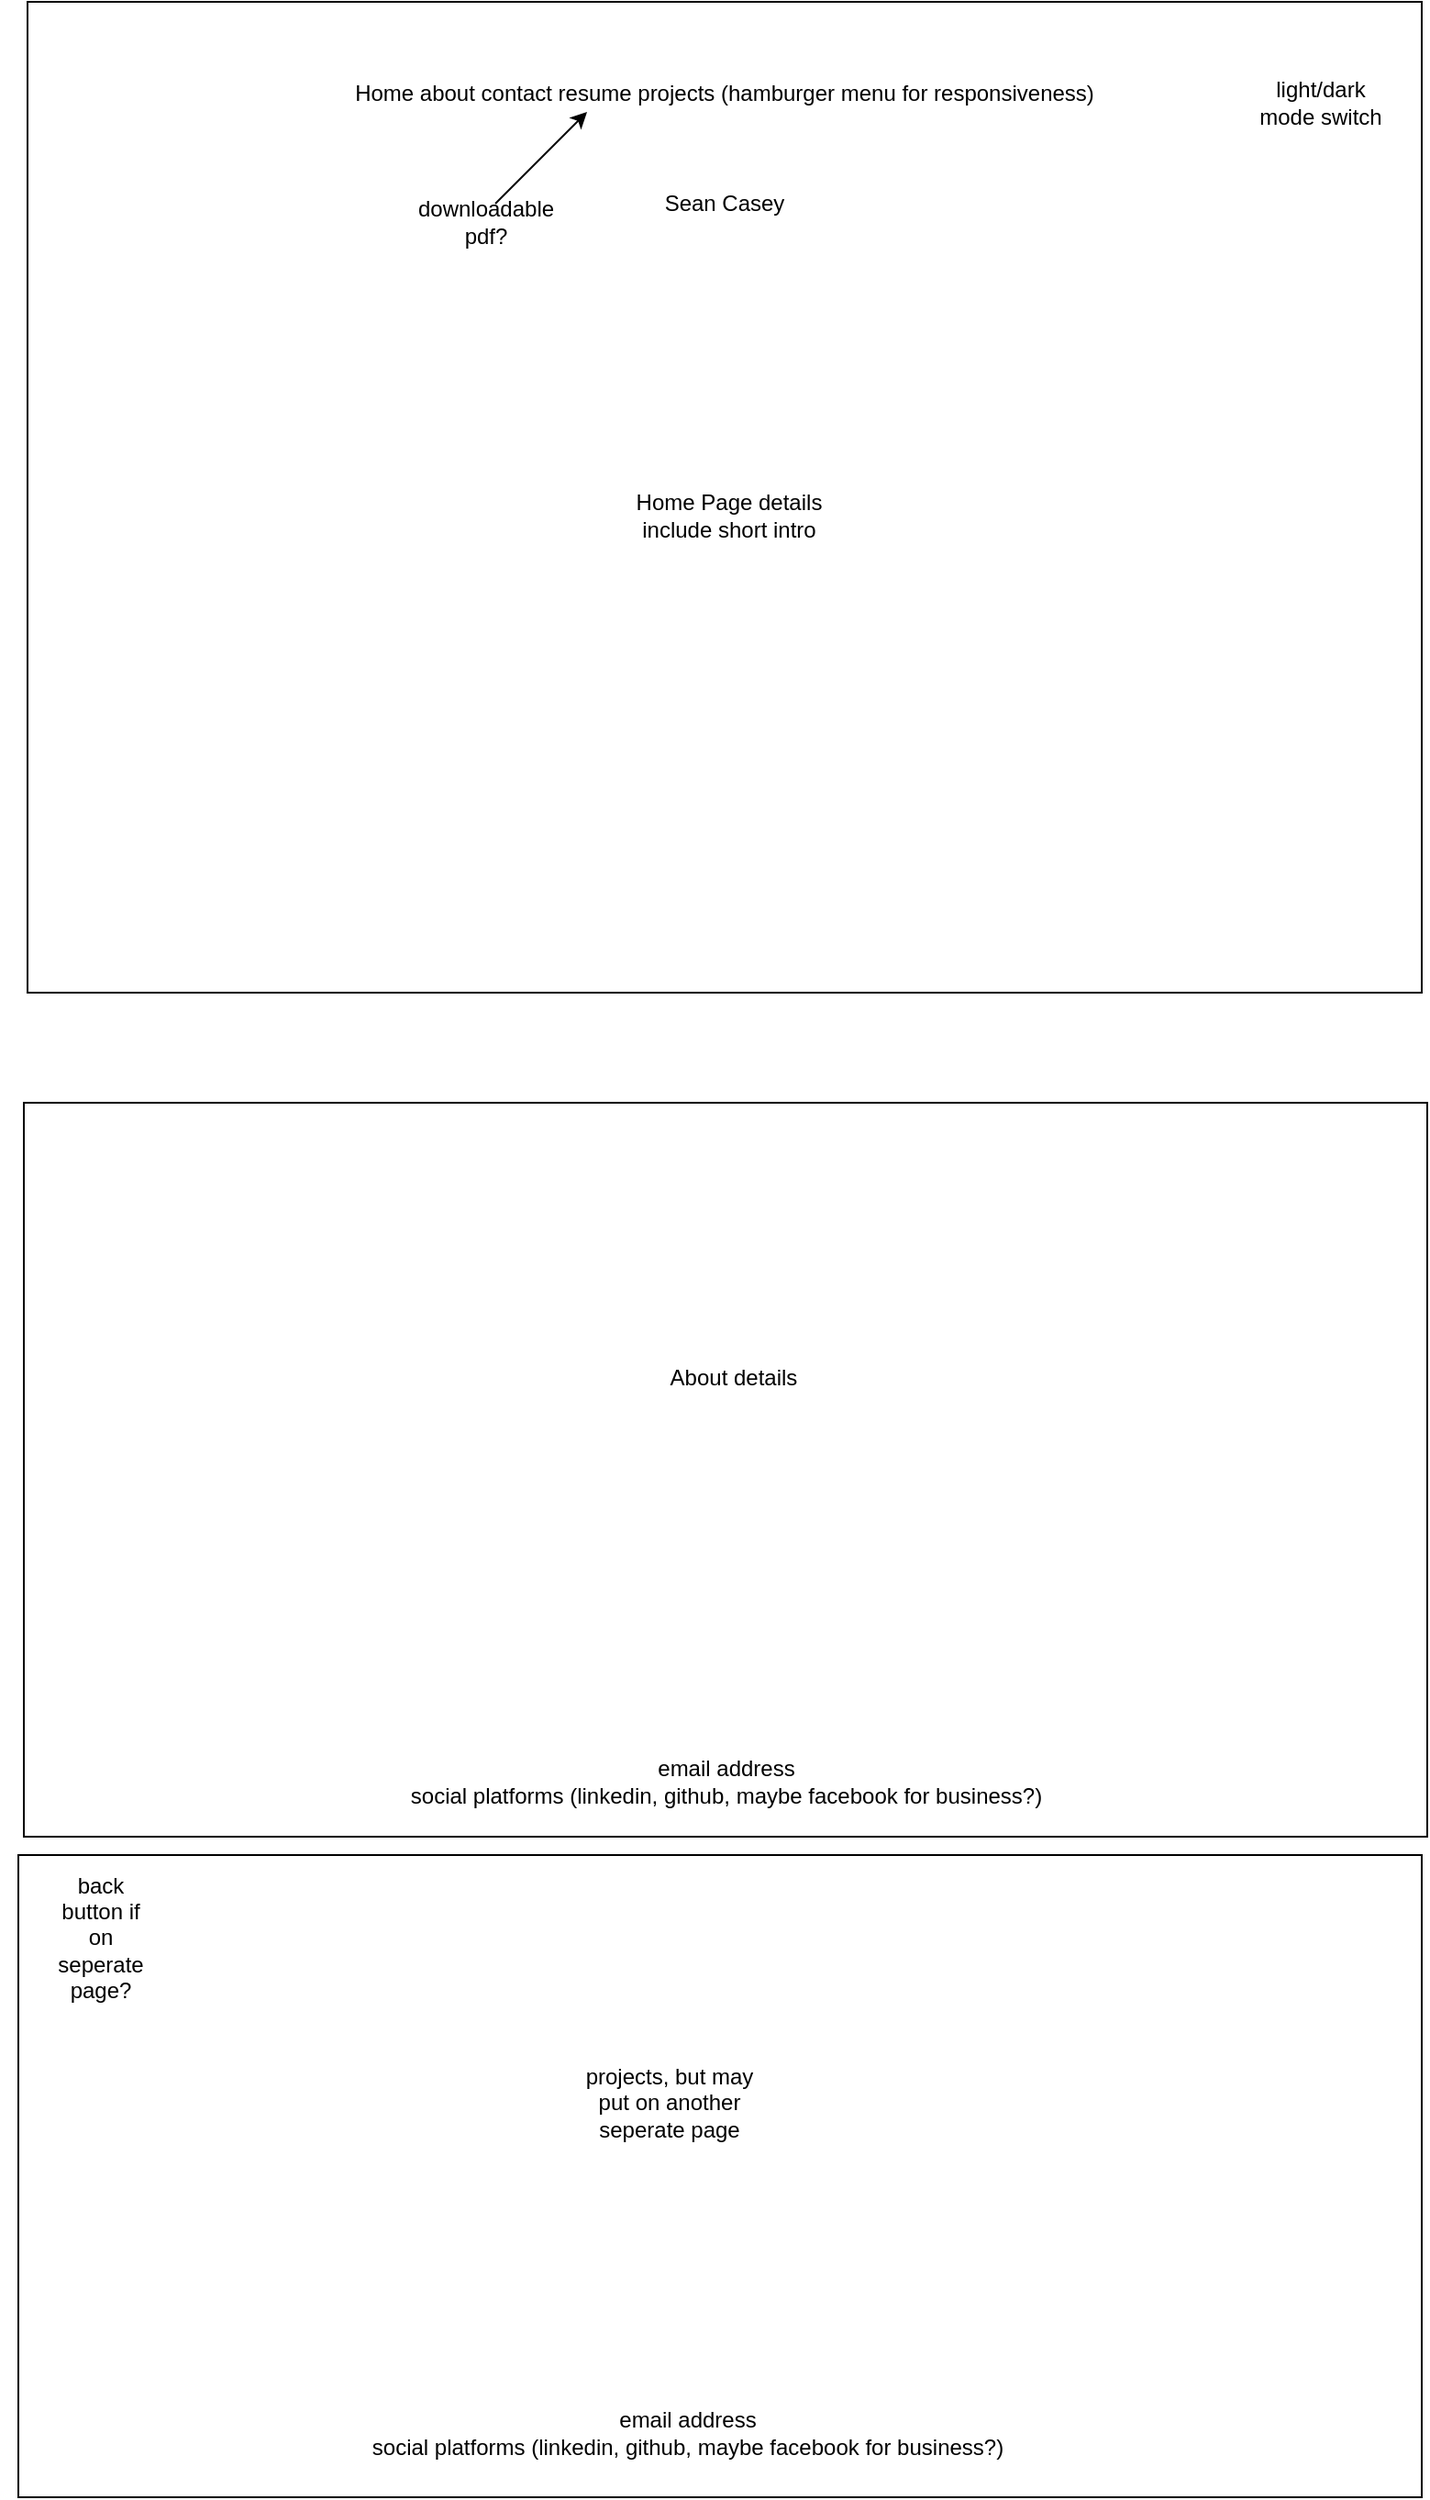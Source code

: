 <mxfile version="14.5.6" type="github">
  <diagram id="OXvwbAZ5lMVRYjDM6E-u" name="Page-1">
    <mxGraphModel dx="1422" dy="794" grid="1" gridSize="10" guides="1" tooltips="1" connect="1" arrows="1" fold="1" page="1" pageScale="1" pageWidth="850" pageHeight="1100" math="0" shadow="0">
      <root>
        <mxCell id="0" />
        <mxCell id="1" parent="0" />
        <mxCell id="8EaxrFjU9DnUJVwzOqVJ-1" value="" style="rounded=0;whiteSpace=wrap;html=1;" vertex="1" parent="1">
          <mxGeometry x="45" width="760" height="540" as="geometry" />
        </mxCell>
        <mxCell id="8EaxrFjU9DnUJVwzOqVJ-2" value="Home about contact resume projects (hamburger menu for responsiveness)" style="text;html=1;strokeColor=none;fillColor=none;align=center;verticalAlign=middle;whiteSpace=wrap;rounded=0;" vertex="1" parent="1">
          <mxGeometry x="50" y="30" width="750" height="40" as="geometry" />
        </mxCell>
        <mxCell id="8EaxrFjU9DnUJVwzOqVJ-4" value="Sean Casey" style="text;html=1;strokeColor=none;fillColor=none;align=center;verticalAlign=middle;whiteSpace=wrap;rounded=0;" vertex="1" parent="1">
          <mxGeometry x="390" y="100" width="70" height="20" as="geometry" />
        </mxCell>
        <mxCell id="8EaxrFjU9DnUJVwzOqVJ-5" value="Home Page details&lt;br&gt;include short intro" style="text;html=1;strokeColor=none;fillColor=none;align=center;verticalAlign=middle;whiteSpace=wrap;rounded=0;" vertex="1" parent="1">
          <mxGeometry x="290" y="220" width="275" height="120" as="geometry" />
        </mxCell>
        <mxCell id="8EaxrFjU9DnUJVwzOqVJ-6" value="light/dark mode switch" style="text;html=1;strokeColor=none;fillColor=none;align=center;verticalAlign=middle;whiteSpace=wrap;rounded=0;" vertex="1" parent="1">
          <mxGeometry x="710" y="40" width="80" height="30" as="geometry" />
        </mxCell>
        <mxCell id="8EaxrFjU9DnUJVwzOqVJ-7" value="" style="rounded=0;whiteSpace=wrap;html=1;" vertex="1" parent="1">
          <mxGeometry x="43" y="600" width="765" height="400" as="geometry" />
        </mxCell>
        <mxCell id="8EaxrFjU9DnUJVwzOqVJ-8" value="About details" style="text;html=1;strokeColor=none;fillColor=none;align=center;verticalAlign=middle;whiteSpace=wrap;rounded=0;" vertex="1" parent="1">
          <mxGeometry x="390" y="720" width="80" height="60" as="geometry" />
        </mxCell>
        <mxCell id="8EaxrFjU9DnUJVwzOqVJ-9" value="" style="endArrow=classic;html=1;" edge="1" parent="1">
          <mxGeometry width="50" height="50" relative="1" as="geometry">
            <mxPoint x="300" y="110" as="sourcePoint" />
            <mxPoint x="350" y="60" as="targetPoint" />
          </mxGeometry>
        </mxCell>
        <mxCell id="8EaxrFjU9DnUJVwzOqVJ-11" value="downloadable pdf?" style="text;html=1;strokeColor=none;fillColor=none;align=center;verticalAlign=middle;whiteSpace=wrap;rounded=0;" vertex="1" parent="1">
          <mxGeometry x="260" y="110" width="70" height="20" as="geometry" />
        </mxCell>
        <mxCell id="8EaxrFjU9DnUJVwzOqVJ-12" value="" style="rounded=0;whiteSpace=wrap;html=1;" vertex="1" parent="1">
          <mxGeometry x="40" y="1010" width="765" height="350" as="geometry" />
        </mxCell>
        <mxCell id="8EaxrFjU9DnUJVwzOqVJ-13" value="projects, but may put on another seperate page" style="text;html=1;strokeColor=none;fillColor=none;align=center;verticalAlign=middle;whiteSpace=wrap;rounded=0;" vertex="1" parent="1">
          <mxGeometry x="340" y="1100" width="110" height="90" as="geometry" />
        </mxCell>
        <mxCell id="8EaxrFjU9DnUJVwzOqVJ-14" value="email address&lt;br&gt;social platforms (linkedin, github, maybe facebook for business?)" style="text;html=1;strokeColor=none;fillColor=none;align=center;verticalAlign=middle;whiteSpace=wrap;rounded=0;" vertex="1" parent="1">
          <mxGeometry x="50.5" y="950" width="750" height="40" as="geometry" />
        </mxCell>
        <mxCell id="8EaxrFjU9DnUJVwzOqVJ-15" value="email address&lt;br&gt;social platforms (linkedin, github, maybe facebook for business?)" style="text;html=1;strokeColor=none;fillColor=none;align=center;verticalAlign=middle;whiteSpace=wrap;rounded=0;" vertex="1" parent="1">
          <mxGeometry x="30" y="1300" width="750" height="50" as="geometry" />
        </mxCell>
        <mxCell id="8EaxrFjU9DnUJVwzOqVJ-16" value="back button if on seperate page?" style="text;html=1;strokeColor=none;fillColor=none;align=center;verticalAlign=middle;whiteSpace=wrap;rounded=0;" vertex="1" parent="1">
          <mxGeometry x="60" y="1020" width="50" height="70" as="geometry" />
        </mxCell>
      </root>
    </mxGraphModel>
  </diagram>
</mxfile>

